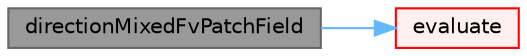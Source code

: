 digraph "directionMixedFvPatchField"
{
 // LATEX_PDF_SIZE
  bgcolor="transparent";
  edge [fontname=Helvetica,fontsize=10,labelfontname=Helvetica,labelfontsize=10];
  node [fontname=Helvetica,fontsize=10,shape=box,height=0.2,width=0.4];
  rankdir="LR";
  Node1 [id="Node000001",label="directionMixedFvPatchField",height=0.2,width=0.4,color="gray40", fillcolor="grey60", style="filled", fontcolor="black",tooltip=" "];
  Node1 -> Node2 [id="edge1_Node000001_Node000002",color="steelblue1",style="solid",tooltip=" "];
  Node2 [id="Node000002",label="evaluate",height=0.2,width=0.4,color="red", fillcolor="#FFF0F0", style="filled",URL="$classFoam_1_1directionMixedFvPatchField.html#a1a4ebfb8aa4dc581e54081a12bfbd0d3",tooltip=" "];
}
